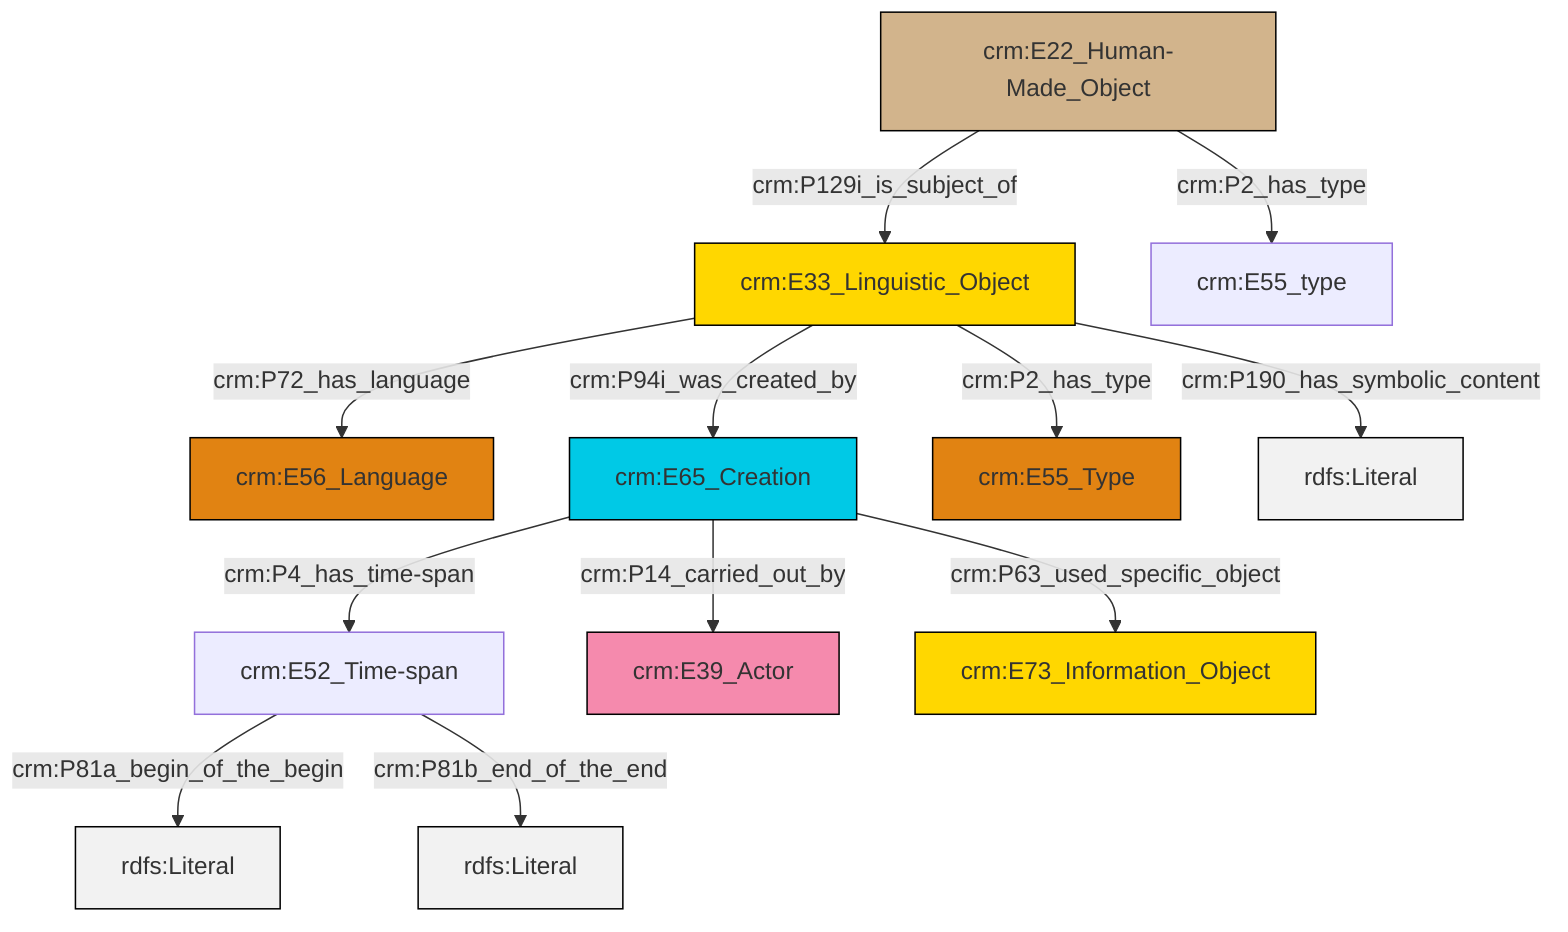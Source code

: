 graph TD
classDef Literal fill:#f2f2f2,stroke:#000000;
classDef CRM_Entity fill:#FFFFFF,stroke:#000000;
classDef Temporal_Entity fill:#00C9E6, stroke:#000000;
classDef Type fill:#E18312, stroke:#000000;
classDef Time-Span fill:#2C9C91, stroke:#000000;
classDef Appellation fill:#FFEB7F, stroke:#000000;
classDef Place fill:#008836, stroke:#000000;
classDef Persistent_Item fill:#B266B2, stroke:#000000;
classDef Conceptual_Object fill:#FFD700, stroke:#000000;
classDef Physical_Thing fill:#D2B48C, stroke:#000000;
classDef Actor fill:#f58aad, stroke:#000000;
classDef PC_Classes fill:#4ce600, stroke:#000000;
classDef Multi fill:#cccccc,stroke:#000000;

4["crm:E65_Creation"]:::Temporal_Entity -->|crm:P4_has_time-span| 6["crm:E52_Time-span"]:::Default
6["crm:E52_Time-span"]:::Default -->|crm:P81a_begin_of_the_begin| 7[rdfs:Literal]:::Literal
8["crm:E22_Human-Made_Object"]:::Physical_Thing -->|crm:P2_has_type| 9["crm:E55_type"]:::Default
2["crm:E33_Linguistic_Object"]:::Conceptual_Object -->|crm:P2_has_type| 10["crm:E55_Type"]:::Type
2["crm:E33_Linguistic_Object"]:::Conceptual_Object -->|crm:P72_has_language| 0["crm:E56_Language"]:::Type
8["crm:E22_Human-Made_Object"]:::Physical_Thing -->|crm:P129i_is_subject_of| 2["crm:E33_Linguistic_Object"]:::Conceptual_Object
4["crm:E65_Creation"]:::Temporal_Entity -->|crm:P14_carried_out_by| 12["crm:E39_Actor"]:::Actor
2["crm:E33_Linguistic_Object"]:::Conceptual_Object -->|crm:P94i_was_created_by| 4["crm:E65_Creation"]:::Temporal_Entity
6["crm:E52_Time-span"]:::Default -->|crm:P81b_end_of_the_end| 17[rdfs:Literal]:::Literal
4["crm:E65_Creation"]:::Temporal_Entity -->|crm:P63_used_specific_object| 18["crm:E73_Information_Object"]:::Conceptual_Object
2["crm:E33_Linguistic_Object"]:::Conceptual_Object -->|crm:P190_has_symbolic_content| 20[rdfs:Literal]:::Literal